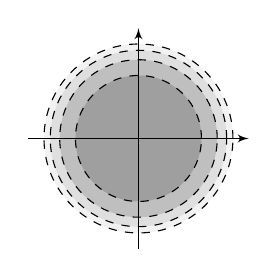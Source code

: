 \begin{tikzpicture}[scale=.4]
  \draw[dashed,fill=gray!10] (0,0) circle (3cm);
  \draw[dashed,fill=gray!25] (0,0) circle (2.8cm);
  \draw[dashed,fill=gray!50] (0,0) circle (2.5cm);
  \draw[dashed,fill=gray!75] (0,0) circle (2cm);
  \draw[-latex'] (-3.5,0) -- (3.5,0);
  \draw[-latex'] (0,-3.5) -- (0,3.5);
\end{tikzpicture}
